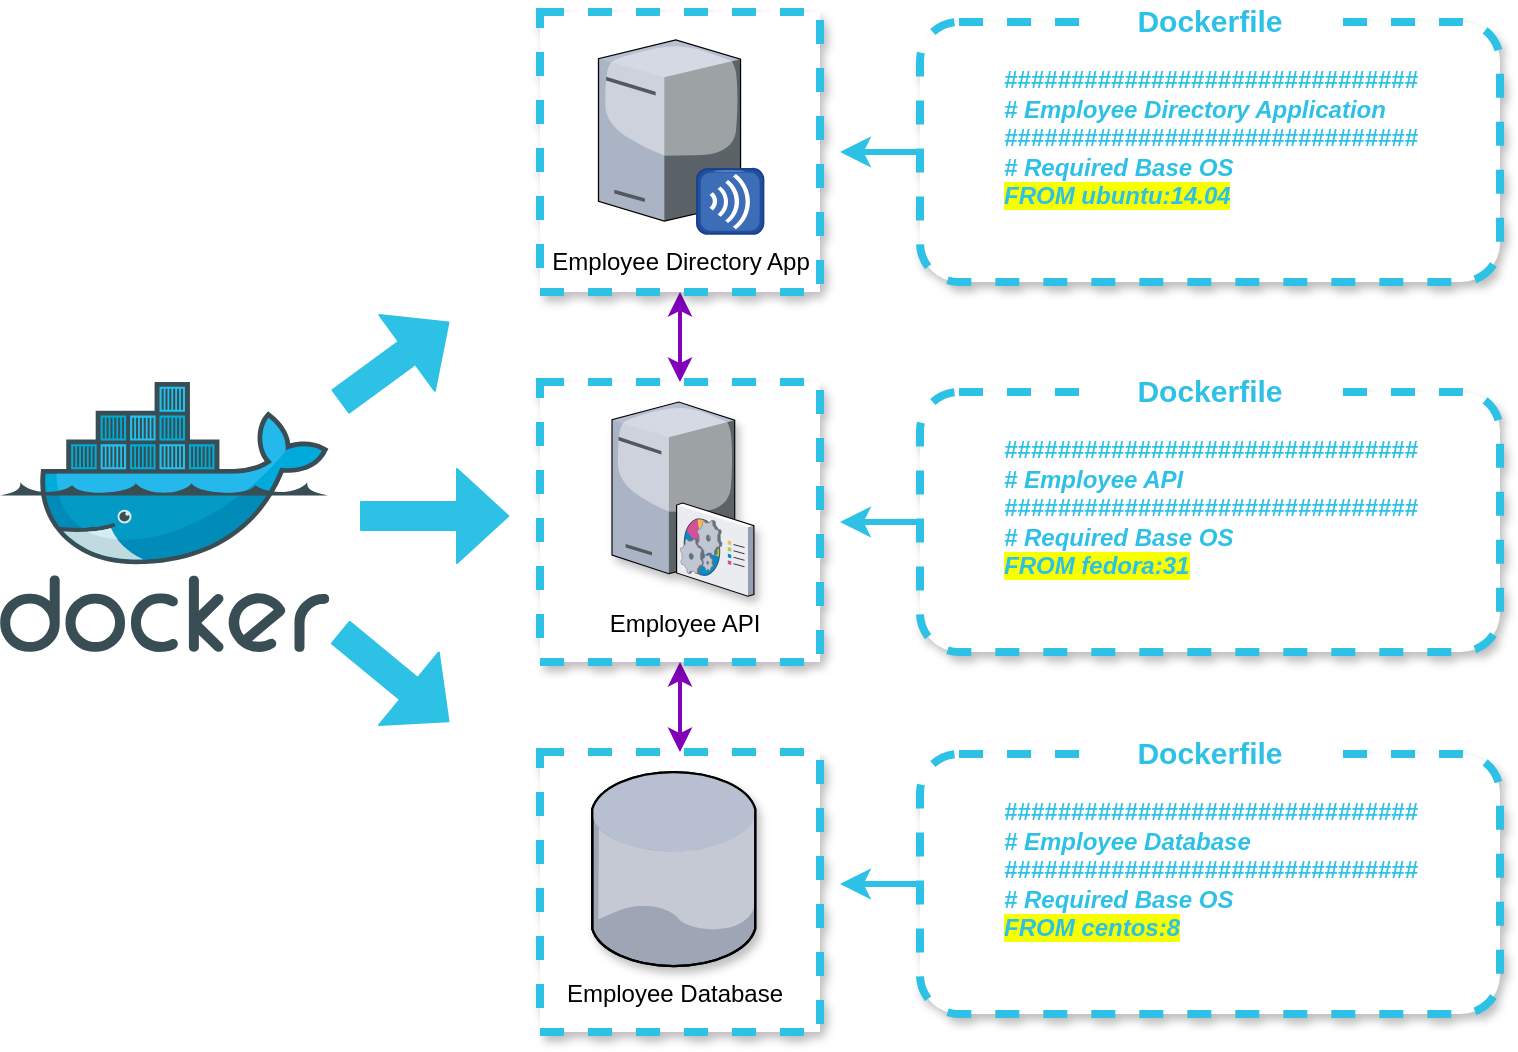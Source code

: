 <mxfile version="12.7.9" type="device"><diagram name="Page-1" id="822b0af5-4adb-64df-f703-e8dfc1f81529"><mxGraphModel dx="1185" dy="667" grid="1" gridSize="10" guides="1" tooltips="1" connect="1" arrows="1" fold="1" page="1" pageScale="1" pageWidth="1100" pageHeight="850" background="#ffffff" math="0" shadow="0"><root><mxCell id="0"/><mxCell id="1" parent="0"/><mxCell id="ErdELr6UjaZi0dBnIGxg-6" value="" style="rounded=0;whiteSpace=wrap;html=1;shadow=1;strokeColor=#2EC1E6;fillColor=#ffffff;labelPosition=center;verticalLabelPosition=bottom;align=center;verticalAlign=top;dashed=1;strokeWidth=4;" parent="1" vertex="1"><mxGeometry x="350" y="450" width="140" height="140" as="geometry"/></mxCell><mxCell id="ErdELr6UjaZi0dBnIGxg-11" value="Database queries to interact with employee info" style="edgeStyle=orthogonalEdgeStyle;rounded=0;orthogonalLoop=1;jettySize=auto;html=1;entryX=0.5;entryY=0;entryDx=0;entryDy=0;startArrow=classic;startFill=1;strokeWidth=2;fillColor=#e1d5e7;strokeColor=#8100B8;fontSize=14;textOpacity=0;" parent="1" source="ErdELr6UjaZi0dBnIGxg-5" target="ErdELr6UjaZi0dBnIGxg-6" edge="1"><mxGeometry relative="1" as="geometry"/></mxCell><mxCell id="ErdELr6UjaZi0dBnIGxg-5" value="" style="rounded=0;whiteSpace=wrap;html=1;shadow=1;strokeColor=#2EC1E6;fillColor=#ffffff;labelPosition=center;verticalLabelPosition=bottom;align=center;verticalAlign=top;strokeWidth=4;dashed=1;" parent="1" vertex="1"><mxGeometry x="350" y="265" width="140" height="140" as="geometry"/></mxCell><mxCell id="ErdELr6UjaZi0dBnIGxg-10" value="Requests and responses for employee info" style="edgeStyle=orthogonalEdgeStyle;rounded=0;orthogonalLoop=1;jettySize=auto;html=1;entryX=0.5;entryY=0;entryDx=0;entryDy=0;startArrow=classic;startFill=1;fillColor=#e1d5e7;strokeColor=#8100B8;strokeWidth=2;fontSize=14;comic=0;textOpacity=0;" parent="1" source="ErdELr6UjaZi0dBnIGxg-1" target="ErdELr6UjaZi0dBnIGxg-5" edge="1"><mxGeometry relative="1" as="geometry"/></mxCell><mxCell id="ErdELr6UjaZi0dBnIGxg-1" value="" style="rounded=0;whiteSpace=wrap;html=1;shadow=1;labelPosition=center;verticalLabelPosition=bottom;align=center;verticalAlign=top;strokeColor=#2EC1E6;strokeWidth=4;dashed=1;" parent="1" vertex="1"><mxGeometry x="350" y="80" width="140" height="140" as="geometry"/></mxCell><mxCell id="ErdELr6UjaZi0dBnIGxg-2" value="Employee Database" style="verticalLabelPosition=bottom;aspect=fixed;html=1;verticalAlign=top;strokeColor=none;align=center;outlineConnect=0;shape=mxgraph.citrix.database;shadow=1;fontFamily=Helvetica;fontSize=12;fontColor=#000000;fillColor=#ffffff;" parent="1" vertex="1"><mxGeometry x="376.05" y="460" width="82.45" height="97" as="geometry"/></mxCell><mxCell id="ErdELr6UjaZi0dBnIGxg-3" value="Employee API" style="verticalLabelPosition=bottom;aspect=fixed;html=1;verticalAlign=top;strokeColor=none;align=center;outlineConnect=0;shape=mxgraph.citrix.command_center;shadow=1;fontFamily=Helvetica;fontSize=12;fontColor=#000000;fillColor=#ffffff;" parent="1" vertex="1"><mxGeometry x="386" y="275" width="71" height="97" as="geometry"/></mxCell><mxCell id="ErdELr6UjaZi0dBnIGxg-4" value="Employee Directory App" style="verticalLabelPosition=bottom;aspect=fixed;html=1;verticalAlign=top;strokeColor=none;align=center;outlineConnect=0;shape=mxgraph.citrix.merchandising_server;fontFamily=Helvetica;fontSize=12;fontColor=#000000;fillColor=#ffffff;" parent="1" vertex="1"><mxGeometry x="379.25" y="94" width="82.45" height="97" as="geometry"/></mxCell><mxCell id="i-PtmM4Au3BCQcS4PQ6L-5" value="" style="aspect=fixed;html=1;points=[];align=center;image;fontSize=12;image=img/lib/mscae/Docker.svg;dashed=1;strokeColor=#0091FF;strokeWidth=4;imageBackground=none;imageBorder=none;" vertex="1" parent="1"><mxGeometry x="80" y="265" width="164.63" height="135" as="geometry"/></mxCell><mxCell id="i-PtmM4Au3BCQcS4PQ6L-9" value="" style="shape=flexArrow;endArrow=classic;html=1;horizontal=1;endWidth=32;endSize=8.21;width=14;fillColor=#2EC1E6;strokeColor=#2EC1E6;" edge="1" parent="1"><mxGeometry width="50" height="50" relative="1" as="geometry"><mxPoint x="260" y="332" as="sourcePoint"/><mxPoint x="334.63" y="332" as="targetPoint"/></mxGeometry></mxCell><mxCell id="i-PtmM4Au3BCQcS4PQ6L-10" value="" style="shape=flexArrow;endArrow=classic;html=1;horizontal=1;endWidth=32;endSize=8.21;width=14;fillColor=#2EC1E6;strokeColor=#2EC1E6;" edge="1" parent="1"><mxGeometry width="50" height="50" relative="1" as="geometry"><mxPoint x="250" y="275" as="sourcePoint"/><mxPoint x="304.63" y="235" as="targetPoint"/></mxGeometry></mxCell><mxCell id="i-PtmM4Au3BCQcS4PQ6L-11" value="" style="shape=flexArrow;endArrow=classic;html=1;horizontal=1;endWidth=32;endSize=8.21;width=14;fillColor=#2EC1E6;strokeColor=#2EC1E6;" edge="1" parent="1"><mxGeometry width="50" height="50" relative="1" as="geometry"><mxPoint x="250" y="390" as="sourcePoint"/><mxPoint x="304.63" y="435" as="targetPoint"/></mxGeometry></mxCell><mxCell id="i-PtmM4Au3BCQcS4PQ6L-14" style="edgeStyle=orthogonalEdgeStyle;rounded=0;comic=0;orthogonalLoop=1;jettySize=auto;html=1;strokeColor=#2EC1E6;fillColor=#2EC1E6;fontColor=#000000;fontStyle=0;strokeWidth=3;" edge="1" parent="1" source="i-PtmM4Au3BCQcS4PQ6L-13"><mxGeometry relative="1" as="geometry"><mxPoint x="500" y="150" as="targetPoint"/></mxGeometry></mxCell><mxCell id="i-PtmM4Au3BCQcS4PQ6L-13" value="&lt;blockquote style=&quot;margin: 0 0 0 40px ; border: none ; padding: 0px&quot;&gt;&lt;div&gt;&lt;span&gt;###############################&lt;/span&gt;&lt;/div&gt;&lt;div&gt;&lt;span&gt;# Employee Directory Application&lt;/span&gt;&lt;/div&gt;&lt;div&gt;&lt;span&gt;###############################&lt;/span&gt;&lt;/div&gt;&lt;div&gt;# Required Base OS&lt;/div&gt;&lt;div&gt;&lt;span style=&quot;background-color: rgb(247 , 255 , 0)&quot;&gt;FROM ubuntu:14.04&lt;/span&gt;&lt;/div&gt;&lt;/blockquote&gt;&lt;div&gt;&lt;br&gt;&lt;/div&gt;" style="text;html=1;align=left;verticalAlign=middle;whiteSpace=wrap;rounded=1;dashed=1;labelBackgroundColor=none;labelBorderColor=none;fillColor=#ffffff;strokeColor=#2EC1E6;strokeWidth=4;fontColor=#2EC1E6;fontStyle=3;glass=0;shadow=1;" vertex="1" parent="1"><mxGeometry x="540" y="85" width="290" height="130" as="geometry"/></mxCell><mxCell id="i-PtmM4Au3BCQcS4PQ6L-16" value="Dockerfile" style="text;html=1;strokeColor=none;fillColor=#ffffff;align=center;verticalAlign=middle;whiteSpace=wrap;rounded=0;dashed=1;labelBackgroundColor=none;fontColor=#2EC1E6;fontStyle=1;fontSize=15;" vertex="1" parent="1"><mxGeometry x="620" y="74" width="130" height="20" as="geometry"/></mxCell><mxCell id="i-PtmM4Au3BCQcS4PQ6L-17" style="edgeStyle=orthogonalEdgeStyle;rounded=0;comic=0;orthogonalLoop=1;jettySize=auto;html=1;strokeColor=#2EC1E6;fillColor=#2EC1E6;fontColor=#000000;fontStyle=0;strokeWidth=3;" edge="1" parent="1" source="i-PtmM4Au3BCQcS4PQ6L-18"><mxGeometry relative="1" as="geometry"><mxPoint x="500" y="335" as="targetPoint"/></mxGeometry></mxCell><mxCell id="i-PtmM4Au3BCQcS4PQ6L-18" value="&lt;blockquote style=&quot;margin: 0 0 0 40px ; border: none ; padding: 0px&quot;&gt;&lt;div&gt;&lt;span&gt;###############################&lt;/span&gt;&lt;/div&gt;&lt;div&gt;&lt;span&gt;# Employee API&lt;/span&gt;&lt;/div&gt;&lt;div&gt;&lt;span&gt;###############################&lt;/span&gt;&lt;/div&gt;&lt;div&gt;# Required Base OS&lt;/div&gt;&lt;div&gt;&lt;span style=&quot;background-color: rgb(247 , 255 , 0)&quot;&gt;&lt;span&gt;FROM&lt;/span&gt;&lt;span&gt;&amp;nbsp;fedora:31&lt;/span&gt;&lt;/span&gt;&lt;/div&gt;&lt;/blockquote&gt;&lt;div&gt;&lt;br&gt;&lt;/div&gt;" style="text;html=1;align=left;verticalAlign=middle;whiteSpace=wrap;rounded=1;dashed=1;labelBackgroundColor=none;labelBorderColor=none;fillColor=#ffffff;strokeColor=#2EC1E6;strokeWidth=4;fontColor=#2EC1E6;fontStyle=3;shadow=1;" vertex="1" parent="1"><mxGeometry x="540" y="270" width="290" height="130" as="geometry"/></mxCell><mxCell id="i-PtmM4Au3BCQcS4PQ6L-19" value="Dockerfile" style="text;html=1;strokeColor=none;fillColor=#ffffff;align=center;verticalAlign=middle;whiteSpace=wrap;rounded=0;dashed=1;labelBackgroundColor=none;fontColor=#2EC1E6;fontStyle=1;fontSize=15;" vertex="1" parent="1"><mxGeometry x="620" y="259" width="130" height="20" as="geometry"/></mxCell><mxCell id="i-PtmM4Au3BCQcS4PQ6L-20" style="edgeStyle=orthogonalEdgeStyle;rounded=0;comic=0;orthogonalLoop=1;jettySize=auto;html=1;strokeColor=#2EC1E6;fillColor=#2EC1E6;fontColor=#000000;fontStyle=0;strokeWidth=3;" edge="1" parent="1" source="i-PtmM4Au3BCQcS4PQ6L-21"><mxGeometry relative="1" as="geometry"><mxPoint x="500" y="516" as="targetPoint"/></mxGeometry></mxCell><mxCell id="i-PtmM4Au3BCQcS4PQ6L-21" value="&lt;blockquote style=&quot;margin: 0 0 0 40px ; border: none ; padding: 0px&quot;&gt;&lt;div&gt;&lt;span&gt;###############################&lt;/span&gt;&lt;/div&gt;&lt;div&gt;&lt;span&gt;# Employee Database&lt;/span&gt;&lt;/div&gt;&lt;div&gt;&lt;span&gt;###############################&lt;/span&gt;&lt;/div&gt;&lt;div&gt;# Required Base OS&lt;/div&gt;&lt;div&gt;&lt;span style=&quot;background-color: rgb(247 , 255 , 0)&quot;&gt;&lt;span&gt;FROM&amp;nbsp;&lt;/span&gt;&lt;span&gt;centos:8&lt;/span&gt;&lt;/span&gt;&lt;/div&gt;&lt;/blockquote&gt;&lt;div&gt;&lt;br&gt;&lt;/div&gt;" style="text;html=1;align=left;verticalAlign=middle;whiteSpace=wrap;rounded=1;dashed=1;labelBackgroundColor=none;labelBorderColor=none;fillColor=#ffffff;strokeColor=#2EC1E6;strokeWidth=4;fontColor=#2EC1E6;fontStyle=3;shadow=1;glass=0;comic=0;" vertex="1" parent="1"><mxGeometry x="540" y="451" width="290" height="130" as="geometry"/></mxCell><mxCell id="i-PtmM4Au3BCQcS4PQ6L-22" value="Dockerfile" style="text;html=1;strokeColor=none;fillColor=#ffffff;align=center;verticalAlign=middle;whiteSpace=wrap;rounded=0;dashed=1;labelBackgroundColor=none;fontColor=#2EC1E6;fontStyle=1;fontSize=15;" vertex="1" parent="1"><mxGeometry x="620" y="440" width="130" height="20" as="geometry"/></mxCell></root></mxGraphModel></diagram></mxfile>